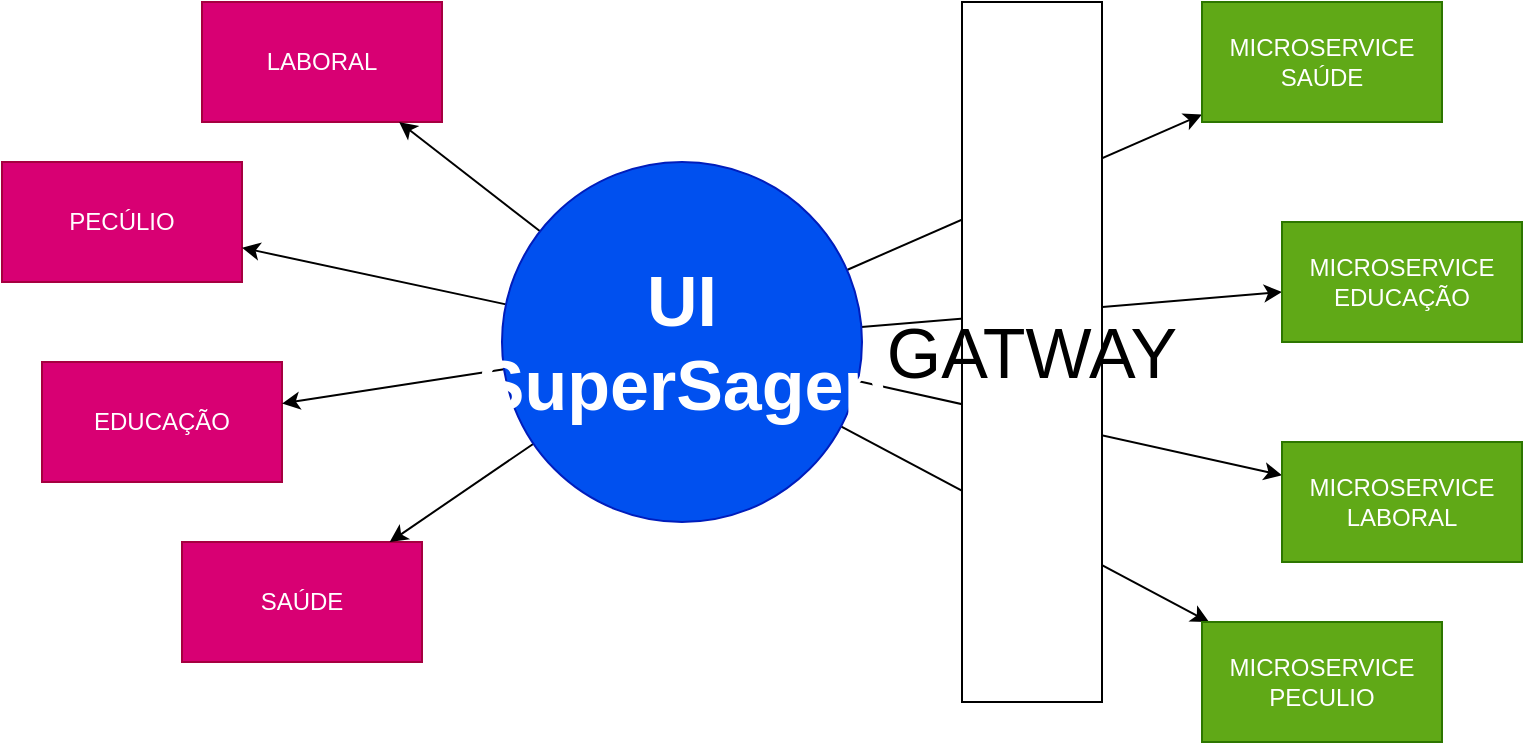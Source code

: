 <mxfile>
    <diagram id="bpUySxT-tJ9Alsy62jRv" name="Página-1">
        <mxGraphModel dx="1174" dy="1306" grid="1" gridSize="10" guides="1" tooltips="1" connect="1" arrows="1" fold="1" page="1" pageScale="1" pageWidth="850" pageHeight="1100" math="0" shadow="0">
            <root>
                <mxCell id="0"/>
                <mxCell id="1" parent="0"/>
                <mxCell id="3" value="LABORAL" style="rounded=0;whiteSpace=wrap;html=1;fillColor=#d80073;fontColor=#ffffff;strokeColor=#A50040;" parent="1" vertex="1">
                    <mxGeometry x="120" y="220" width="120" height="60" as="geometry"/>
                </mxCell>
                <mxCell id="4" value="PECÚLIO" style="rounded=0;whiteSpace=wrap;html=1;fillColor=#d80073;fontColor=#ffffff;strokeColor=#A50040;" parent="1" vertex="1">
                    <mxGeometry x="20" y="300" width="120" height="60" as="geometry"/>
                </mxCell>
                <mxCell id="6" value="EDUCAÇÃO" style="rounded=0;whiteSpace=wrap;html=1;fillColor=#d80073;fontColor=#ffffff;strokeColor=#A50040;" parent="1" vertex="1">
                    <mxGeometry x="40" y="400" width="120" height="60" as="geometry"/>
                </mxCell>
                <mxCell id="7" value="SAÚDE" style="rounded=0;whiteSpace=wrap;html=1;fillColor=#d80073;fontColor=#ffffff;strokeColor=#A50040;" parent="1" vertex="1">
                    <mxGeometry x="110" y="490" width="120" height="60" as="geometry"/>
                </mxCell>
                <mxCell id="10" style="edgeStyle=none;html=1;" parent="1" source="9" target="3" edge="1">
                    <mxGeometry relative="1" as="geometry"/>
                </mxCell>
                <mxCell id="11" style="edgeStyle=none;html=1;" parent="1" source="9" target="4" edge="1">
                    <mxGeometry relative="1" as="geometry"/>
                </mxCell>
                <mxCell id="12" style="edgeStyle=none;html=1;" parent="1" source="9" target="6" edge="1">
                    <mxGeometry relative="1" as="geometry">
                        <mxPoint x="270.0" y="420" as="sourcePoint"/>
                    </mxGeometry>
                </mxCell>
                <mxCell id="13" style="edgeStyle=none;html=1;" parent="1" source="9" target="7" edge="1">
                    <mxGeometry relative="1" as="geometry"/>
                </mxCell>
                <mxCell id="21" style="edgeStyle=none;html=1;fontSize=35;" parent="1" source="9" target="15" edge="1">
                    <mxGeometry relative="1" as="geometry"/>
                </mxCell>
                <mxCell id="22" style="edgeStyle=none;html=1;fontSize=35;" parent="1" source="9" target="16" edge="1">
                    <mxGeometry relative="1" as="geometry">
                        <mxPoint x="540" y="360" as="targetPoint"/>
                    </mxGeometry>
                </mxCell>
                <mxCell id="23" style="edgeStyle=none;html=1;fontSize=35;" parent="1" source="9" target="17" edge="1">
                    <mxGeometry relative="1" as="geometry"/>
                </mxCell>
                <mxCell id="24" style="edgeStyle=none;html=1;fontSize=35;" parent="1" source="9" target="18" edge="1">
                    <mxGeometry relative="1" as="geometry"/>
                </mxCell>
                <mxCell id="9" value="UI&lt;br&gt;SuperSagep" style="ellipse;whiteSpace=wrap;html=1;aspect=fixed;fillColor=#0050ef;fontColor=#ffffff;strokeColor=#001DBC;fontSize=35;fontStyle=1" parent="1" vertex="1">
                    <mxGeometry x="270" y="300" width="180" height="180" as="geometry"/>
                </mxCell>
                <mxCell id="15" value="MICROSERVICE&lt;br&gt;SAÚDE" style="rounded=0;whiteSpace=wrap;html=1;fillColor=#60a917;fontColor=#ffffff;strokeColor=#2D7600;" parent="1" vertex="1">
                    <mxGeometry x="620" y="220" width="120" height="60" as="geometry"/>
                </mxCell>
                <mxCell id="16" value="MICROSERVICE&lt;br&gt;EDUCAÇÃO" style="rounded=0;whiteSpace=wrap;html=1;fillColor=#60a917;fontColor=#ffffff;strokeColor=#2D7600;" parent="1" vertex="1">
                    <mxGeometry x="660" y="330" width="120" height="60" as="geometry"/>
                </mxCell>
                <mxCell id="17" value="MICROSERVICE&lt;br&gt;LABORAL" style="rounded=0;whiteSpace=wrap;html=1;fillColor=#60a917;fontColor=#ffffff;strokeColor=#2D7600;" parent="1" vertex="1">
                    <mxGeometry x="660" y="440" width="120" height="60" as="geometry"/>
                </mxCell>
                <mxCell id="18" value="MICROSERVICE&lt;br&gt;PECULIO" style="rounded=0;whiteSpace=wrap;html=1;fillColor=#60a917;fontColor=#ffffff;strokeColor=#2D7600;" parent="1" vertex="1">
                    <mxGeometry x="620" y="530" width="120" height="60" as="geometry"/>
                </mxCell>
                <mxCell id="25" value="GATWAY" style="rounded=0;whiteSpace=wrap;html=1;fontSize=35;" parent="1" vertex="1">
                    <mxGeometry x="500" y="220" width="70" height="350" as="geometry"/>
                </mxCell>
            </root>
        </mxGraphModel>
    </diagram>
    <diagram id="NE32P8JkKlTcE--eiLKt" name="Controle versão">
        <mxGraphModel dx="998" dy="1110" grid="1" gridSize="10" guides="1" tooltips="1" connect="1" arrows="1" fold="1" page="1" pageScale="1" pageWidth="850" pageHeight="1100" math="0" shadow="0">
            <root>
                <mxCell id="0"/>
                <mxCell id="1" parent="0"/>
                <mxCell id="td6KHNSinaLsDBIIcACX-5" style="edgeStyle=none;html=1;" edge="1" parent="1" source="td6KHNSinaLsDBIIcACX-2" target="td6KHNSinaLsDBIIcACX-4">
                    <mxGeometry relative="1" as="geometry"/>
                </mxCell>
                <mxCell id="td6KHNSinaLsDBIIcACX-7" style="edgeStyle=none;html=1;" edge="1" parent="1" source="td6KHNSinaLsDBIIcACX-2" target="td6KHNSinaLsDBIIcACX-3">
                    <mxGeometry relative="1" as="geometry"/>
                </mxCell>
                <mxCell id="td6KHNSinaLsDBIIcACX-2" value="git hub&lt;br&gt;(REPOSITÓRIO REMOTO)" style="ellipse;whiteSpace=wrap;html=1;" vertex="1" parent="1">
                    <mxGeometry x="500" y="370" width="120" height="80" as="geometry"/>
                </mxCell>
                <mxCell id="td6KHNSinaLsDBIIcACX-8" style="edgeStyle=none;html=1;" edge="1" parent="1" source="td6KHNSinaLsDBIIcACX-3" target="td6KHNSinaLsDBIIcACX-6">
                    <mxGeometry relative="1" as="geometry"/>
                </mxCell>
                <mxCell id="td6KHNSinaLsDBIIcACX-15" style="edgeStyle=none;html=1;" edge="1" parent="1" source="td6KHNSinaLsDBIIcACX-3" target="td6KHNSinaLsDBIIcACX-14">
                    <mxGeometry relative="1" as="geometry"/>
                </mxCell>
                <mxCell id="td6KHNSinaLsDBIIcACX-3" value="git hub&lt;br&gt;(REPOSITÓRIO LOCAL)" style="ellipse;whiteSpace=wrap;html=1;" vertex="1" parent="1">
                    <mxGeometry x="60" y="370" width="120" height="80" as="geometry"/>
                </mxCell>
                <mxCell id="td6KHNSinaLsDBIIcACX-4" value="Teste.cs&lt;br&gt;- 1 linha" style="rounded=1;whiteSpace=wrap;html=1;" vertex="1" parent="1">
                    <mxGeometry x="500" y="240" width="120" height="60" as="geometry"/>
                </mxCell>
                <mxCell id="td6KHNSinaLsDBIIcACX-9" style="edgeStyle=none;html=1;startArrow=none;" edge="1" parent="1" source="td6KHNSinaLsDBIIcACX-10" target="td6KHNSinaLsDBIIcACX-4">
                    <mxGeometry relative="1" as="geometry"/>
                </mxCell>
                <mxCell id="td6KHNSinaLsDBIIcACX-6" value="Teste.cs&lt;br&gt;- 2 linha" style="rounded=1;whiteSpace=wrap;html=1;" vertex="1" parent="1">
                    <mxGeometry x="60" y="240" width="120" height="60" as="geometry"/>
                </mxCell>
                <mxCell id="td6KHNSinaLsDBIIcACX-12" style="edgeStyle=none;html=1;" edge="1" parent="1" source="td6KHNSinaLsDBIIcACX-10" target="td6KHNSinaLsDBIIcACX-6">
                    <mxGeometry relative="1" as="geometry"/>
                </mxCell>
                <mxCell id="td6KHNSinaLsDBIIcACX-10" value="comparação" style="rounded=1;whiteSpace=wrap;html=1;fillColor=#008a00;fontColor=#ffffff;strokeColor=#005700;" vertex="1" parent="1">
                    <mxGeometry x="270" y="240" width="120" height="60" as="geometry"/>
                </mxCell>
                <mxCell id="td6KHNSinaLsDBIIcACX-14" value="commit local" style="rhombus;whiteSpace=wrap;html=1;fillColor=#a20025;fontColor=#ffffff;strokeColor=#6F0000;" vertex="1" parent="1">
                    <mxGeometry x="80" y="550" width="80" height="80" as="geometry"/>
                </mxCell>
            </root>
        </mxGraphModel>
    </diagram>
    <diagram id="5yZrfQbFoxTBYDxgK3nf" name="Scrum">
        <mxGraphModel dx="832" dy="925" grid="1" gridSize="10" guides="1" tooltips="1" connect="1" arrows="1" fold="1" page="1" pageScale="1" pageWidth="850" pageHeight="1100" math="0" shadow="0">
            <root>
                <mxCell id="0"/>
                <mxCell id="1" parent="0"/>
                <mxCell id="dZbqgmq0An5K9Dl8PIoh-14" style="edgeStyle=none;html=1;fontSize=18;" edge="1" parent="1" source="dZbqgmq0An5K9Dl8PIoh-1" target="dZbqgmq0An5K9Dl8PIoh-3">
                    <mxGeometry relative="1" as="geometry"/>
                </mxCell>
                <mxCell id="dZbqgmq0An5K9Dl8PIoh-15" style="edgeStyle=none;html=1;fontSize=18;" edge="1" parent="1" source="dZbqgmq0An5K9Dl8PIoh-1" target="dZbqgmq0An5K9Dl8PIoh-4">
                    <mxGeometry relative="1" as="geometry"/>
                </mxCell>
                <mxCell id="dZbqgmq0An5K9Dl8PIoh-16" style="edgeStyle=none;html=1;fontSize=18;" edge="1" parent="1" source="dZbqgmq0An5K9Dl8PIoh-1" target="dZbqgmq0An5K9Dl8PIoh-5">
                    <mxGeometry relative="1" as="geometry"/>
                </mxCell>
                <mxCell id="dZbqgmq0An5K9Dl8PIoh-1" value="Scrum Master" style="rounded=0;whiteSpace=wrap;html=1;fillColor=#0050ef;fontColor=#ffffff;strokeColor=#001DBC;" vertex="1" parent="1">
                    <mxGeometry x="50" y="420" width="120" height="60" as="geometry"/>
                </mxCell>
                <mxCell id="dZbqgmq0An5K9Dl8PIoh-18" style="edgeStyle=none;html=1;fontSize=18;" edge="1" parent="1" source="dZbqgmq0An5K9Dl8PIoh-2" target="dZbqgmq0An5K9Dl8PIoh-1">
                    <mxGeometry relative="1" as="geometry"/>
                </mxCell>
                <mxCell id="dZbqgmq0An5K9Dl8PIoh-2" value="Product Owner" style="rounded=0;whiteSpace=wrap;html=1;fillColor=#60a917;fontColor=#ffffff;strokeColor=#2D7600;" vertex="1" parent="1">
                    <mxGeometry x="50" y="250" width="120" height="60" as="geometry"/>
                </mxCell>
                <mxCell id="dZbqgmq0An5K9Dl8PIoh-3" value="Front 1" style="rounded=0;whiteSpace=wrap;html=1;" vertex="1" parent="1">
                    <mxGeometry x="365" y="310" width="120" height="60" as="geometry"/>
                </mxCell>
                <mxCell id="dZbqgmq0An5K9Dl8PIoh-4" value="Front 2" style="rounded=0;whiteSpace=wrap;html=1;" vertex="1" parent="1">
                    <mxGeometry x="390" y="420" width="120" height="60" as="geometry"/>
                </mxCell>
                <mxCell id="dZbqgmq0An5K9Dl8PIoh-5" value="Front 3" style="rounded=0;whiteSpace=wrap;html=1;" vertex="1" parent="1">
                    <mxGeometry x="365" y="520" width="120" height="60" as="geometry"/>
                </mxCell>
                <mxCell id="dZbqgmq0An5K9Dl8PIoh-13" style="edgeStyle=none;html=1;fontSize=18;" edge="1" parent="1" source="dZbqgmq0An5K9Dl8PIoh-6" target="dZbqgmq0An5K9Dl8PIoh-2">
                    <mxGeometry relative="1" as="geometry"/>
                </mxCell>
                <mxCell id="dZbqgmq0An5K9Dl8PIoh-6" value="Cliente" style="rounded=0;whiteSpace=wrap;html=1;fillColor=#1ba1e2;fontColor=#ffffff;strokeColor=#006EAF;" vertex="1" parent="1">
                    <mxGeometry x="50" y="100" width="120" height="60" as="geometry"/>
                </mxCell>
                <mxCell id="dZbqgmq0An5K9Dl8PIoh-7" value="Sprint Planning" style="rounded=0;whiteSpace=wrap;html=1;" vertex="1" parent="1">
                    <mxGeometry x="380" y="150" width="120" height="60" as="geometry"/>
                </mxCell>
                <mxCell id="dZbqgmq0An5K9Dl8PIoh-9" value="Sprint Poker" style="rounded=0;whiteSpace=wrap;html=1;" vertex="1" parent="1">
                    <mxGeometry x="510" y="60" width="120" height="60" as="geometry"/>
                </mxCell>
                <mxCell id="dZbqgmq0An5K9Dl8PIoh-10" value="Sprint" style="rounded=0;whiteSpace=wrap;html=1;" vertex="1" parent="1">
                    <mxGeometry x="520" y="210" width="120" height="60" as="geometry"/>
                </mxCell>
                <mxCell id="dZbqgmq0An5K9Dl8PIoh-11" value="Scrum - Metodolia Ágil" style="text;html=1;strokeColor=none;fillColor=none;align=left;verticalAlign=middle;whiteSpace=wrap;rounded=0;fontSize=18;" vertex="1" parent="1">
                    <mxGeometry x="10" y="10" width="290" height="30" as="geometry"/>
                </mxCell>
                <mxCell id="dZbqgmq0An5K9Dl8PIoh-17" value="Analista de negócios" style="text;html=1;strokeColor=none;fillColor=none;align=center;verticalAlign=middle;whiteSpace=wrap;rounded=0;fontSize=18;" vertex="1" parent="1">
                    <mxGeometry x="120" y="224" width="180" height="30" as="geometry"/>
                </mxCell>
            </root>
        </mxGraphModel>
    </diagram>
</mxfile>